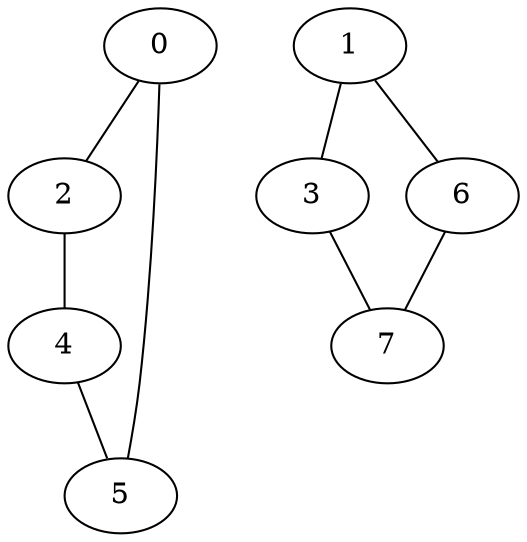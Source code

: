 graph "sampletest150-mod2_image9.bmp" {
	0	 [type=corner,
		x=429,
		y=414];
	2	 [type=corner,
		x=107,
		y=417];
	0 -- 2	 [angle0="-.01",
		frequency=1,
		type0=line];
	5	 [type=corner,
		x=420,
		y=99];
	0 -- 5	 [angle0="1.54",
		frequency=1,
		type0=line];
	1	 [type=corner,
		x=493,
		y=22];
	3	 [type=corner,
		x=35,
		y=19];
	1 -- 3	 [angle0=".01",
		frequency=1,
		type0=line];
	6	 [type=corner,
		x=501,
		y=495];
	1 -- 6	 [angle0="1.55",
		frequency=1,
		type0=line];
	4	 [type=corner,
		x=103,
		y=97];
	2 -- 4	 [angle0="1.56",
		frequency=1,
		type0=line];
	7	 [type=corner,
		x=21,
		y=485];
	3 -- 7	 [angle0="-1.54",
		frequency=1,
		type0=line];
	4 -- 5	 [angle0=".01",
		frequency=1,
		type0=line];
	6 -- 7	 [angle0=".02",
		frequency=1,
		type0=line];
}
